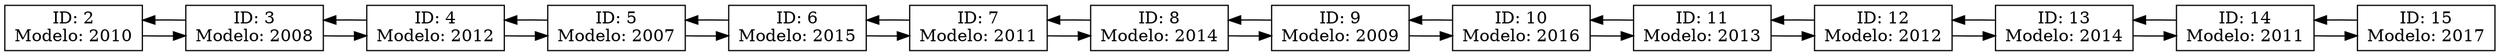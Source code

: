 digraph ListaDobleVehiculos {
rankdir=LR;
node [shape=record];
node0 [label="ID: 2\nModelo: 2010"];
node0 -> node1;
node1 -> node0;
node1 [label="ID: 3\nModelo: 2008"];
node1 -> node2;
node2 -> node1;
node2 [label="ID: 4\nModelo: 2012"];
node2 -> node3;
node3 -> node2;
node3 [label="ID: 5\nModelo: 2007"];
node3 -> node4;
node4 -> node3;
node4 [label="ID: 6\nModelo: 2015"];
node4 -> node5;
node5 -> node4;
node5 [label="ID: 7\nModelo: 2011"];
node5 -> node6;
node6 -> node5;
node6 [label="ID: 8\nModelo: 2014"];
node6 -> node7;
node7 -> node6;
node7 [label="ID: 9\nModelo: 2009"];
node7 -> node8;
node8 -> node7;
node8 [label="ID: 10\nModelo: 2016"];
node8 -> node9;
node9 -> node8;
node9 [label="ID: 11\nModelo: 2013"];
node9 -> node10;
node10 -> node9;
node10 [label="ID: 12\nModelo: 2012"];
node10 -> node11;
node11 -> node10;
node11 [label="ID: 13\nModelo: 2014"];
node11 -> node12;
node12 -> node11;
node12 [label="ID: 14\nModelo: 2011"];
node12 -> node13;
node13 -> node12;
node13 [label="ID: 15\nModelo: 2017"];
}
